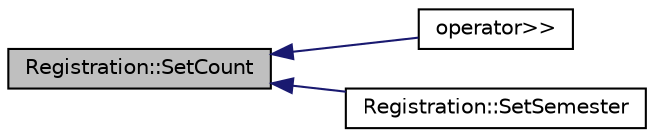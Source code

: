 digraph "Registration::SetCount"
{
  edge [fontname="Helvetica",fontsize="10",labelfontname="Helvetica",labelfontsize="10"];
  node [fontname="Helvetica",fontsize="10",shape=record];
  rankdir="LR";
  Node64 [label="Registration::SetCount",height=0.2,width=0.4,color="black", fillcolor="grey75", style="filled", fontcolor="black"];
  Node64 -> Node65 [dir="back",color="midnightblue",fontsize="10",style="solid",fontname="Helvetica"];
  Node65 [label="operator\>\>",height=0.2,width=0.4,color="black", fillcolor="white", style="filled",URL="$_topic04_2codeblocks2_2main_8cpp.html#a2d7be84f9edc66ada3b7482f1e2e24bc"];
  Node64 -> Node66 [dir="back",color="midnightblue",fontsize="10",style="solid",fontname="Helvetica"];
  Node66 [label="Registration::SetSemester",height=0.2,width=0.4,color="black", fillcolor="white", style="filled",URL="$class_registration.html#a179b062ce60e5d8fed2d2ea1800211f8",tooltip="Sets the semester variable. "];
}
